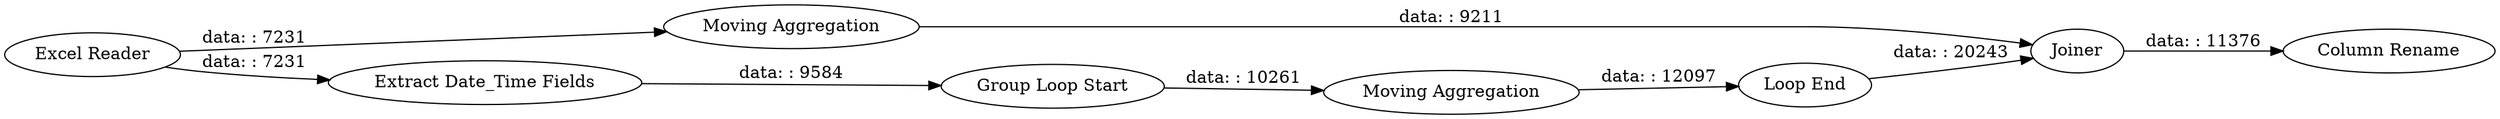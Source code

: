 digraph {
	"6941920287605531377_8" [label="Column Rename"]
	"6941920287605531377_4" [label="Group Loop Start"]
	"6941920287605531377_3" [label="Moving Aggregation"]
	"6941920287605531377_2" [label="Extract Date_Time Fields"]
	"6941920287605531377_7" [label=Joiner]
	"6941920287605531377_6" [label="Loop End"]
	"6941920287605531377_1" [label="Excel Reader"]
	"6941920287605531377_5" [label="Moving Aggregation"]
	"6941920287605531377_4" -> "6941920287605531377_5" [label="data: : 10261"]
	"6941920287605531377_2" -> "6941920287605531377_4" [label="data: : 9584"]
	"6941920287605531377_5" -> "6941920287605531377_6" [label="data: : 12097"]
	"6941920287605531377_1" -> "6941920287605531377_2" [label="data: : 7231"]
	"6941920287605531377_6" -> "6941920287605531377_7" [label="data: : 20243"]
	"6941920287605531377_7" -> "6941920287605531377_8" [label="data: : 11376"]
	"6941920287605531377_1" -> "6941920287605531377_3" [label="data: : 7231"]
	"6941920287605531377_3" -> "6941920287605531377_7" [label="data: : 9211"]
	rankdir=LR
}
